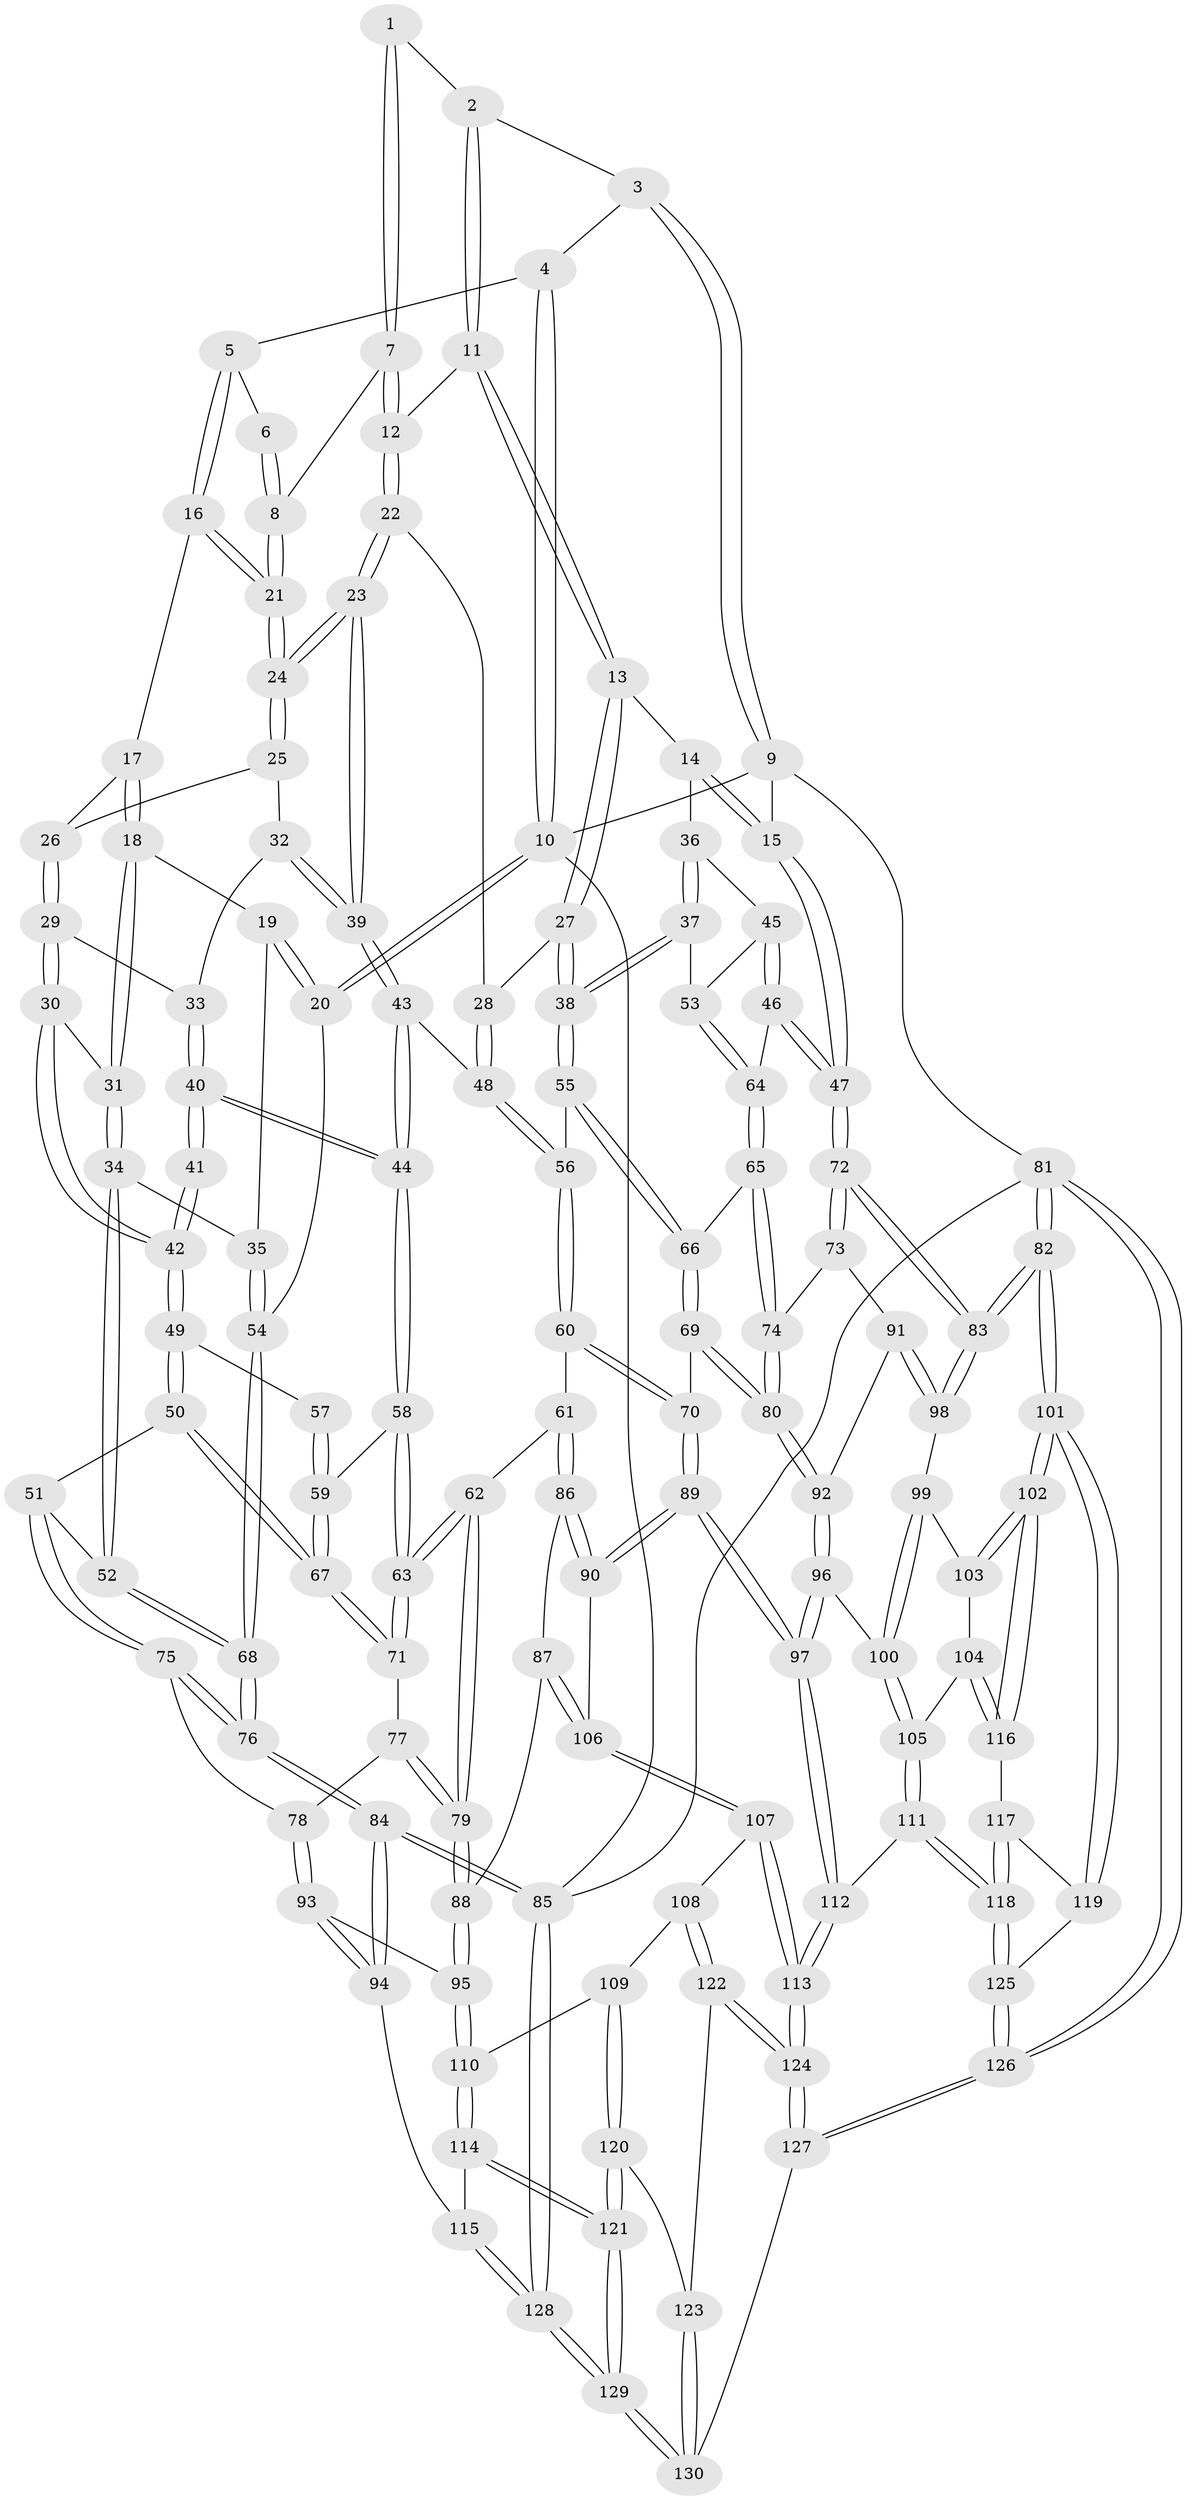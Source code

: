 // Generated by graph-tools (version 1.1) at 2025/16/03/09/25 04:16:45]
// undirected, 130 vertices, 322 edges
graph export_dot {
graph [start="1"]
  node [color=gray90,style=filled];
  1 [pos="+0.4882593198029709+0.04380430545348903"];
  2 [pos="+0.644998404935741+0.0387098569980689"];
  3 [pos="+0.6302363142775591+0"];
  4 [pos="+0.2835159841973491+0"];
  5 [pos="+0.3010344648594177+0"];
  6 [pos="+0.4239888703811452+0.021634249582286755"];
  7 [pos="+0.5576825194635381+0.11408892415100656"];
  8 [pos="+0.49356145262507833+0.13354992070040395"];
  9 [pos="+1+0"];
  10 [pos="+0+0"];
  11 [pos="+0.65765467014355+0.09627110071979128"];
  12 [pos="+0.6419852016050498+0.11145866252167981"];
  13 [pos="+0.7407662260464715+0.12431874863719022"];
  14 [pos="+0.7878949289673751+0.12787948147679154"];
  15 [pos="+1+0"];
  16 [pos="+0.28812551344622717+0.014032716761593707"];
  17 [pos="+0.2758993805174412+0.05642354160613653"];
  18 [pos="+0.17406982893340514+0.14744402125594977"];
  19 [pos="+0.07283808978743299+0.15808231579933493"];
  20 [pos="+0+0"];
  21 [pos="+0.4678021925431799+0.18344817928702437"];
  22 [pos="+0.636841007737506+0.12514289311625995"];
  23 [pos="+0.47958598080157694+0.24838428952173472"];
  24 [pos="+0.466541081103149+0.21414963097598974"];
  25 [pos="+0.36658912335434585+0.18373420331013837"];
  26 [pos="+0.2985452274494488+0.12398254954290182"];
  27 [pos="+0.6996716929531293+0.3031478532897864"];
  28 [pos="+0.626539938999378+0.2522318115425622"];
  29 [pos="+0.2927183703514482+0.24197852830605612"];
  30 [pos="+0.27436413155899037+0.2646105778911943"];
  31 [pos="+0.18445718631031435+0.2641118521083452"];
  32 [pos="+0.3708852500392156+0.2514229774206559"];
  33 [pos="+0.35285275316754316+0.2640012317868822"];
  34 [pos="+0.1362359330728771+0.3309070329155294"];
  35 [pos="+0.07034693332234289+0.2852750467743339"];
  36 [pos="+0.8293150581582076+0.22765002021057487"];
  37 [pos="+0.7182185695539303+0.3293689628679132"];
  38 [pos="+0.7172435068380478+0.3297295664786481"];
  39 [pos="+0.4796073419130799+0.24908072303062787"];
  40 [pos="+0.3698532040649441+0.3446435403160813"];
  41 [pos="+0.3268522929856793+0.3440675283683661"];
  42 [pos="+0.2815377445344808+0.3029761025916001"];
  43 [pos="+0.485857369251892+0.2673784634192215"];
  44 [pos="+0.38283974617221195+0.35174495117623883"];
  45 [pos="+0.878924960859623+0.25975899030678223"];
  46 [pos="+1+0.2828695546792567"];
  47 [pos="+1+0.2808422932410908"];
  48 [pos="+0.5305938297394148+0.30332094261743725"];
  49 [pos="+0.2160914275881098+0.3685711215145634"];
  50 [pos="+0.17266897956516256+0.4021328259166766"];
  51 [pos="+0.16309668506709582+0.39756839293913887"];
  52 [pos="+0.14526547010961452+0.3689129933864919"];
  53 [pos="+0.8333772712215447+0.35272656389669416"];
  54 [pos="+0+0.3324243215546065"];
  55 [pos="+0.7010700280100478+0.37425497288267706"];
  56 [pos="+0.5505148782203374+0.3839235038797066"];
  57 [pos="+0.32406717912862654+0.34699334454550385"];
  58 [pos="+0.3998802874110668+0.41449840556265083"];
  59 [pos="+0.28423625912077516+0.4057781494880555"];
  60 [pos="+0.5112093293261156+0.4719517165097212"];
  61 [pos="+0.4472799856669709+0.4836245403112648"];
  62 [pos="+0.4367872202338837+0.478763060544994"];
  63 [pos="+0.42460536144791255+0.4676713786115979"];
  64 [pos="+0.8490231585831365+0.390654317685718"];
  65 [pos="+0.8410207440478354+0.44170028243079207"];
  66 [pos="+0.7355224722974025+0.4713393773519642"];
  67 [pos="+0.22483838434780887+0.4516591631573271"];
  68 [pos="+0+0.44309578569967034"];
  69 [pos="+0.7205609353262041+0.5102868988260097"];
  70 [pos="+0.6021069052432514+0.5493910337726322"];
  71 [pos="+0.23004335040665058+0.4624625013639884"];
  72 [pos="+1+0.46185175186908567"];
  73 [pos="+0.9786012647576581+0.5030408842058697"];
  74 [pos="+0.9413751147794265+0.4993729598679617"];
  75 [pos="+0.045365999060742235+0.5191946232663992"];
  76 [pos="+0+0.5188797145546745"];
  77 [pos="+0.23025646527050772+0.48426327713827355"];
  78 [pos="+0.10742341180090893+0.5719144361806545"];
  79 [pos="+0.2667589785495467+0.5833527023696711"];
  80 [pos="+0.7869063079227003+0.6019358421331729"];
  81 [pos="+1+1"];
  82 [pos="+1+0.8805742035520023"];
  83 [pos="+1+0.8362111595631488"];
  84 [pos="+0+0.7338907929174682"];
  85 [pos="+0+1"];
  86 [pos="+0.4354743186090671+0.5449312708012257"];
  87 [pos="+0.3556455787539354+0.6726200257846061"];
  88 [pos="+0.2641813987594078+0.6399128234195424"];
  89 [pos="+0.5819847948235842+0.7112715915200577"];
  90 [pos="+0.5154626603166188+0.6857058968147939"];
  91 [pos="+0.9038979355487528+0.6364573947792668"];
  92 [pos="+0.788917838177401+0.6153648628778838"];
  93 [pos="+0.14736243129048684+0.6655907875923432"];
  94 [pos="+0+0.7661098355813634"];
  95 [pos="+0.20431286668067783+0.6756142914010249"];
  96 [pos="+0.787463497992771+0.6204128297836409"];
  97 [pos="+0.608713135705686+0.7665322055336729"];
  98 [pos="+0.9271129101911179+0.6841167402469611"];
  99 [pos="+0.8919389744772412+0.7028456328144027"];
  100 [pos="+0.8298897382990595+0.7188387426562012"];
  101 [pos="+1+0.870049438999138"];
  102 [pos="+0.9656241966714296+0.7881522925661628"];
  103 [pos="+0.897386008413763+0.7523760021785152"];
  104 [pos="+0.836352040508361+0.763321475931933"];
  105 [pos="+0.8230086443631494+0.7488810767462958"];
  106 [pos="+0.3611899402659773+0.6792801161433845"];
  107 [pos="+0.3617313003576518+0.6852447412600439"];
  108 [pos="+0.33003565381605904+0.826066213503237"];
  109 [pos="+0.23448441847967347+0.8187108912228805"];
  110 [pos="+0.22195645734891692+0.8119505918939219"];
  111 [pos="+0.6851977525314268+0.8084285774215831"];
  112 [pos="+0.6097905523295265+0.7800060636713936"];
  113 [pos="+0.5212802371649128+0.8913026083718777"];
  114 [pos="+0.10270106591425847+0.879667524867207"];
  115 [pos="+0.09985143880083737+0.8795179487128849"];
  116 [pos="+0.8411827680594138+0.7717882100003384"];
  117 [pos="+0.8492607695696253+0.8004931175152852"];
  118 [pos="+0.7725725507739202+0.8979101137460441"];
  119 [pos="+0.9205785165707728+0.8586949036305538"];
  120 [pos="+0.2537886521226055+0.9399173518056253"];
  121 [pos="+0.17792319372226117+0.9529837644030356"];
  122 [pos="+0.3893241434572567+0.8851535148539719"];
  123 [pos="+0.26809759259998445+0.9478538635401819"];
  124 [pos="+0.5016252077212192+0.9277961272253927"];
  125 [pos="+0.7837832362480928+0.9172679799617369"];
  126 [pos="+0.8015595370946275+1"];
  127 [pos="+0.5261934535192605+1"];
  128 [pos="+0+1"];
  129 [pos="+0.17534238669315566+1"];
  130 [pos="+0.32994896353164266+1"];
  1 -- 2;
  1 -- 7;
  1 -- 7;
  2 -- 3;
  2 -- 11;
  2 -- 11;
  3 -- 4;
  3 -- 9;
  3 -- 9;
  4 -- 5;
  4 -- 10;
  4 -- 10;
  5 -- 6;
  5 -- 16;
  5 -- 16;
  6 -- 8;
  6 -- 8;
  7 -- 8;
  7 -- 12;
  7 -- 12;
  8 -- 21;
  8 -- 21;
  9 -- 10;
  9 -- 15;
  9 -- 81;
  10 -- 20;
  10 -- 20;
  10 -- 85;
  11 -- 12;
  11 -- 13;
  11 -- 13;
  12 -- 22;
  12 -- 22;
  13 -- 14;
  13 -- 27;
  13 -- 27;
  14 -- 15;
  14 -- 15;
  14 -- 36;
  15 -- 47;
  15 -- 47;
  16 -- 17;
  16 -- 21;
  16 -- 21;
  17 -- 18;
  17 -- 18;
  17 -- 26;
  18 -- 19;
  18 -- 31;
  18 -- 31;
  19 -- 20;
  19 -- 20;
  19 -- 35;
  20 -- 54;
  21 -- 24;
  21 -- 24;
  22 -- 23;
  22 -- 23;
  22 -- 28;
  23 -- 24;
  23 -- 24;
  23 -- 39;
  23 -- 39;
  24 -- 25;
  24 -- 25;
  25 -- 26;
  25 -- 32;
  26 -- 29;
  26 -- 29;
  27 -- 28;
  27 -- 38;
  27 -- 38;
  28 -- 48;
  28 -- 48;
  29 -- 30;
  29 -- 30;
  29 -- 33;
  30 -- 31;
  30 -- 42;
  30 -- 42;
  31 -- 34;
  31 -- 34;
  32 -- 33;
  32 -- 39;
  32 -- 39;
  33 -- 40;
  33 -- 40;
  34 -- 35;
  34 -- 52;
  34 -- 52;
  35 -- 54;
  35 -- 54;
  36 -- 37;
  36 -- 37;
  36 -- 45;
  37 -- 38;
  37 -- 38;
  37 -- 53;
  38 -- 55;
  38 -- 55;
  39 -- 43;
  39 -- 43;
  40 -- 41;
  40 -- 41;
  40 -- 44;
  40 -- 44;
  41 -- 42;
  41 -- 42;
  42 -- 49;
  42 -- 49;
  43 -- 44;
  43 -- 44;
  43 -- 48;
  44 -- 58;
  44 -- 58;
  45 -- 46;
  45 -- 46;
  45 -- 53;
  46 -- 47;
  46 -- 47;
  46 -- 64;
  47 -- 72;
  47 -- 72;
  48 -- 56;
  48 -- 56;
  49 -- 50;
  49 -- 50;
  49 -- 57;
  50 -- 51;
  50 -- 67;
  50 -- 67;
  51 -- 52;
  51 -- 75;
  51 -- 75;
  52 -- 68;
  52 -- 68;
  53 -- 64;
  53 -- 64;
  54 -- 68;
  54 -- 68;
  55 -- 56;
  55 -- 66;
  55 -- 66;
  56 -- 60;
  56 -- 60;
  57 -- 59;
  57 -- 59;
  58 -- 59;
  58 -- 63;
  58 -- 63;
  59 -- 67;
  59 -- 67;
  60 -- 61;
  60 -- 70;
  60 -- 70;
  61 -- 62;
  61 -- 86;
  61 -- 86;
  62 -- 63;
  62 -- 63;
  62 -- 79;
  62 -- 79;
  63 -- 71;
  63 -- 71;
  64 -- 65;
  64 -- 65;
  65 -- 66;
  65 -- 74;
  65 -- 74;
  66 -- 69;
  66 -- 69;
  67 -- 71;
  67 -- 71;
  68 -- 76;
  68 -- 76;
  69 -- 70;
  69 -- 80;
  69 -- 80;
  70 -- 89;
  70 -- 89;
  71 -- 77;
  72 -- 73;
  72 -- 73;
  72 -- 83;
  72 -- 83;
  73 -- 74;
  73 -- 91;
  74 -- 80;
  74 -- 80;
  75 -- 76;
  75 -- 76;
  75 -- 78;
  76 -- 84;
  76 -- 84;
  77 -- 78;
  77 -- 79;
  77 -- 79;
  78 -- 93;
  78 -- 93;
  79 -- 88;
  79 -- 88;
  80 -- 92;
  80 -- 92;
  81 -- 82;
  81 -- 82;
  81 -- 126;
  81 -- 126;
  81 -- 85;
  82 -- 83;
  82 -- 83;
  82 -- 101;
  82 -- 101;
  83 -- 98;
  83 -- 98;
  84 -- 85;
  84 -- 85;
  84 -- 94;
  84 -- 94;
  85 -- 128;
  85 -- 128;
  86 -- 87;
  86 -- 90;
  86 -- 90;
  87 -- 88;
  87 -- 106;
  87 -- 106;
  88 -- 95;
  88 -- 95;
  89 -- 90;
  89 -- 90;
  89 -- 97;
  89 -- 97;
  90 -- 106;
  91 -- 92;
  91 -- 98;
  91 -- 98;
  92 -- 96;
  92 -- 96;
  93 -- 94;
  93 -- 94;
  93 -- 95;
  94 -- 115;
  95 -- 110;
  95 -- 110;
  96 -- 97;
  96 -- 97;
  96 -- 100;
  97 -- 112;
  97 -- 112;
  98 -- 99;
  99 -- 100;
  99 -- 100;
  99 -- 103;
  100 -- 105;
  100 -- 105;
  101 -- 102;
  101 -- 102;
  101 -- 119;
  101 -- 119;
  102 -- 103;
  102 -- 103;
  102 -- 116;
  102 -- 116;
  103 -- 104;
  104 -- 105;
  104 -- 116;
  104 -- 116;
  105 -- 111;
  105 -- 111;
  106 -- 107;
  106 -- 107;
  107 -- 108;
  107 -- 113;
  107 -- 113;
  108 -- 109;
  108 -- 122;
  108 -- 122;
  109 -- 110;
  109 -- 120;
  109 -- 120;
  110 -- 114;
  110 -- 114;
  111 -- 112;
  111 -- 118;
  111 -- 118;
  112 -- 113;
  112 -- 113;
  113 -- 124;
  113 -- 124;
  114 -- 115;
  114 -- 121;
  114 -- 121;
  115 -- 128;
  115 -- 128;
  116 -- 117;
  117 -- 118;
  117 -- 118;
  117 -- 119;
  118 -- 125;
  118 -- 125;
  119 -- 125;
  120 -- 121;
  120 -- 121;
  120 -- 123;
  121 -- 129;
  121 -- 129;
  122 -- 123;
  122 -- 124;
  122 -- 124;
  123 -- 130;
  123 -- 130;
  124 -- 127;
  124 -- 127;
  125 -- 126;
  125 -- 126;
  126 -- 127;
  126 -- 127;
  127 -- 130;
  128 -- 129;
  128 -- 129;
  129 -- 130;
  129 -- 130;
}
